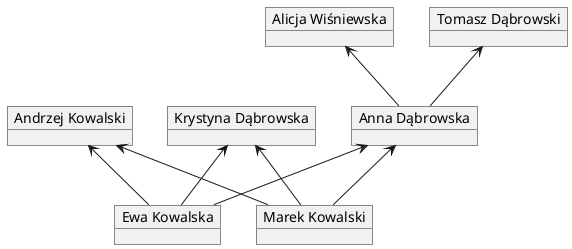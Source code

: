 @startuml
object "Andrzej Kowalski" as AndrzejKowalski
object "Alicja Wiśniewska" as AlicjaWiśniewska
object "Ewa Kowalska" as EwaKowalska
object "Krystyna Dąbrowska" as KrystynaDąbrowska
object "Anna Dąbrowska" as AnnaDąbrowska
object "Marek Kowalski" as MarekKowalski
object "Tomasz Dąbrowski" as TomaszDąbrowski
AnnaDąbrowska <-- MarekKowalski
KrystynaDąbrowska <-- MarekKowalski
AndrzejKowalski <-- MarekKowalski
AlicjaWiśniewska <-- AnnaDąbrowska
AndrzejKowalski <-- EwaKowalska
TomaszDąbrowski <-- AnnaDąbrowska
AnnaDąbrowska <-- EwaKowalska
KrystynaDąbrowska <-- EwaKowalska
@enduml